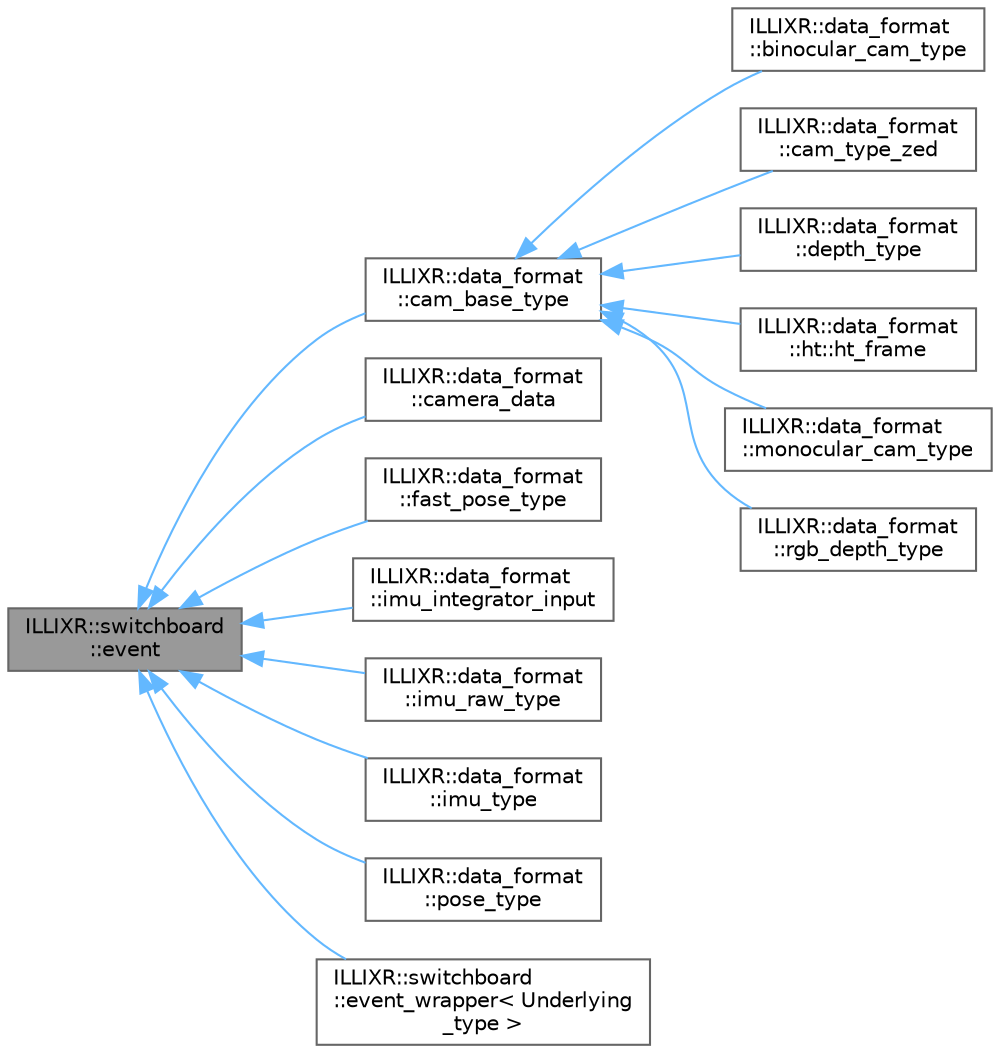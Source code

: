 digraph "ILLIXR::switchboard::event"
{
 // LATEX_PDF_SIZE
  bgcolor="transparent";
  edge [fontname=Helvetica,fontsize=10,labelfontname=Helvetica,labelfontsize=10];
  node [fontname=Helvetica,fontsize=10,shape=box,height=0.2,width=0.4];
  rankdir="LR";
  Node1 [id="Node000001",label="ILLIXR::switchboard\l::event",height=0.2,width=0.4,color="gray40", fillcolor="grey60", style="filled", fontcolor="black",tooltip="Virtual class for event types."];
  Node1 -> Node2 [id="edge1_Node000001_Node000002",dir="back",color="steelblue1",style="solid",tooltip=" "];
  Node2 [id="Node000002",label="ILLIXR::data_format\l::cam_base_type",height=0.2,width=0.4,color="gray40", fillcolor="white", style="filled",URL="$structILLIXR_1_1data__format_1_1cam__base__type.html",tooltip=" "];
  Node2 -> Node3 [id="edge2_Node000002_Node000003",dir="back",color="steelblue1",style="solid",tooltip=" "];
  Node3 [id="Node000003",label="ILLIXR::data_format\l::binocular_cam_type",height=0.2,width=0.4,color="gray40", fillcolor="white", style="filled",URL="$structILLIXR_1_1data__format_1_1binocular__cam__type.html",tooltip=" "];
  Node2 -> Node4 [id="edge3_Node000002_Node000004",dir="back",color="steelblue1",style="solid",tooltip=" "];
  Node4 [id="Node000004",label="ILLIXR::data_format\l::cam_type_zed",height=0.2,width=0.4,color="gray40", fillcolor="white", style="filled",URL="$structILLIXR_1_1data__format_1_1cam__type__zed.html",tooltip=" "];
  Node2 -> Node5 [id="edge4_Node000002_Node000005",dir="back",color="steelblue1",style="solid",tooltip=" "];
  Node5 [id="Node000005",label="ILLIXR::data_format\l::depth_type",height=0.2,width=0.4,color="gray40", fillcolor="white", style="filled",URL="$structILLIXR_1_1data__format_1_1depth__type.html",tooltip=" "];
  Node2 -> Node6 [id="edge5_Node000002_Node000006",dir="back",color="steelblue1",style="solid",tooltip=" "];
  Node6 [id="Node000006",label="ILLIXR::data_format\l::ht::ht_frame",height=0.2,width=0.4,color="gray40", fillcolor="white", style="filled",URL="$structILLIXR_1_1data__format_1_1ht_1_1ht__frame.html",tooltip=" "];
  Node2 -> Node7 [id="edge6_Node000002_Node000007",dir="back",color="steelblue1",style="solid",tooltip=" "];
  Node7 [id="Node000007",label="ILLIXR::data_format\l::monocular_cam_type",height=0.2,width=0.4,color="gray40", fillcolor="white", style="filled",URL="$structILLIXR_1_1data__format_1_1monocular__cam__type.html",tooltip=" "];
  Node2 -> Node8 [id="edge7_Node000002_Node000008",dir="back",color="steelblue1",style="solid",tooltip=" "];
  Node8 [id="Node000008",label="ILLIXR::data_format\l::rgb_depth_type",height=0.2,width=0.4,color="gray40", fillcolor="white", style="filled",URL="$structILLIXR_1_1data__format_1_1rgb__depth__type.html",tooltip=" "];
  Node1 -> Node9 [id="edge8_Node000001_Node000009",dir="back",color="steelblue1",style="solid",tooltip=" "];
  Node9 [id="Node000009",label="ILLIXR::data_format\l::camera_data",height=0.2,width=0.4,color="gray40", fillcolor="white", style="filled",URL="$structILLIXR_1_1data__format_1_1camera__data.html",tooltip="Data structure to hold information about the full camera system. This information is mostly constant."];
  Node1 -> Node10 [id="edge9_Node000001_Node000010",dir="back",color="steelblue1",style="solid",tooltip=" "];
  Node10 [id="Node000010",label="ILLIXR::data_format\l::fast_pose_type",height=0.2,width=0.4,color="gray40", fillcolor="white", style="filled",URL="$structILLIXR_1_1data__format_1_1fast__pose__type.html",tooltip=" "];
  Node1 -> Node11 [id="edge10_Node000001_Node000011",dir="back",color="steelblue1",style="solid",tooltip=" "];
  Node11 [id="Node000011",label="ILLIXR::data_format\l::imu_integrator_input",height=0.2,width=0.4,color="gray40", fillcolor="white", style="filled",URL="$structILLIXR_1_1data__format_1_1imu__integrator__input.html",tooltip=" "];
  Node1 -> Node12 [id="edge11_Node000001_Node000012",dir="back",color="steelblue1",style="solid",tooltip=" "];
  Node12 [id="Node000012",label="ILLIXR::data_format\l::imu_raw_type",height=0.2,width=0.4,color="gray40", fillcolor="white", style="filled",URL="$structILLIXR_1_1data__format_1_1imu__raw__type.html",tooltip=" "];
  Node1 -> Node13 [id="edge12_Node000001_Node000013",dir="back",color="steelblue1",style="solid",tooltip=" "];
  Node13 [id="Node000013",label="ILLIXR::data_format\l::imu_type",height=0.2,width=0.4,color="gray40", fillcolor="white", style="filled",URL="$structILLIXR_1_1data__format_1_1imu__type.html",tooltip=" "];
  Node1 -> Node14 [id="edge13_Node000001_Node000014",dir="back",color="steelblue1",style="solid",tooltip=" "];
  Node14 [id="Node000014",label="ILLIXR::data_format\l::pose_type",height=0.2,width=0.4,color="gray40", fillcolor="white", style="filled",URL="$structILLIXR_1_1data__format_1_1pose__type.html",tooltip=" "];
  Node1 -> Node15 [id="edge14_Node000001_Node000015",dir="back",color="steelblue1",style="solid",tooltip=" "];
  Node15 [id="Node000015",label="ILLIXR::switchboard\l::event_wrapper\< Underlying\l_type \>",height=0.2,width=0.4,color="gray40", fillcolor="white", style="filled",URL="$classILLIXR_1_1switchboard_1_1event__wrapper.html",tooltip="Helper class for making event types."];
}
